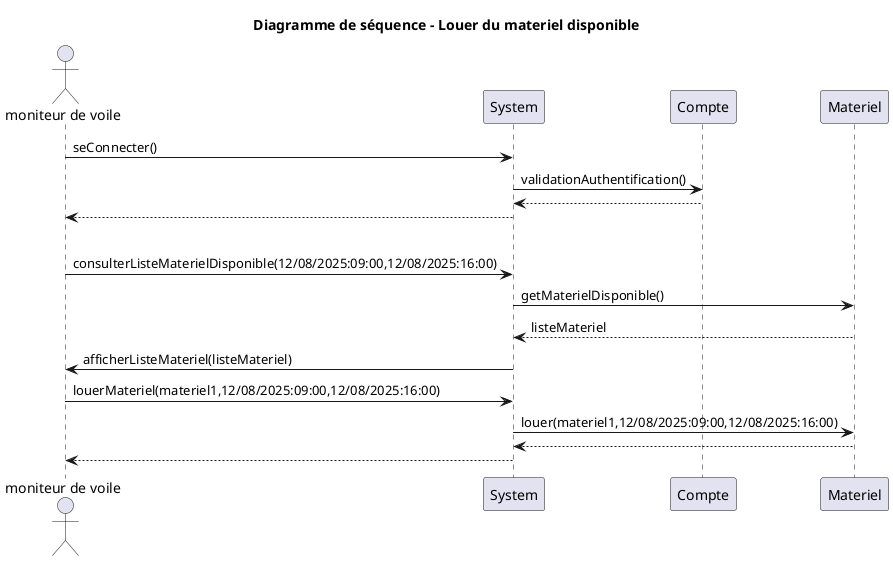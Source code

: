 @startuml
'https://plantuml.com/sequence-diagram

title : Diagramme de séquence - Louer du materiel disponible

actor "moniteur de voile" as mono

'Connexion à un compte'
mono -> System : seConnecter()
System -> Compte : validationAuthentification()
return
System --> mono

'Séparation'
|||

'Le moniteur gère la location du materiel'
mono -> System : consulterListeMaterielDisponible(12/08/2025:09:00,12/08/2025:16:00)
System -> Materiel : getMaterielDisponible()
return listeMateriel
System -> mono : afficherListeMateriel(listeMateriel)
mono -> System : louerMateriel(materiel1,12/08/2025:09:00,12/08/2025:16:00)
System -> Materiel : louer(materiel1,12/08/2025:09:00,12/08/2025:16:00)
return
System --> mono

@enduml